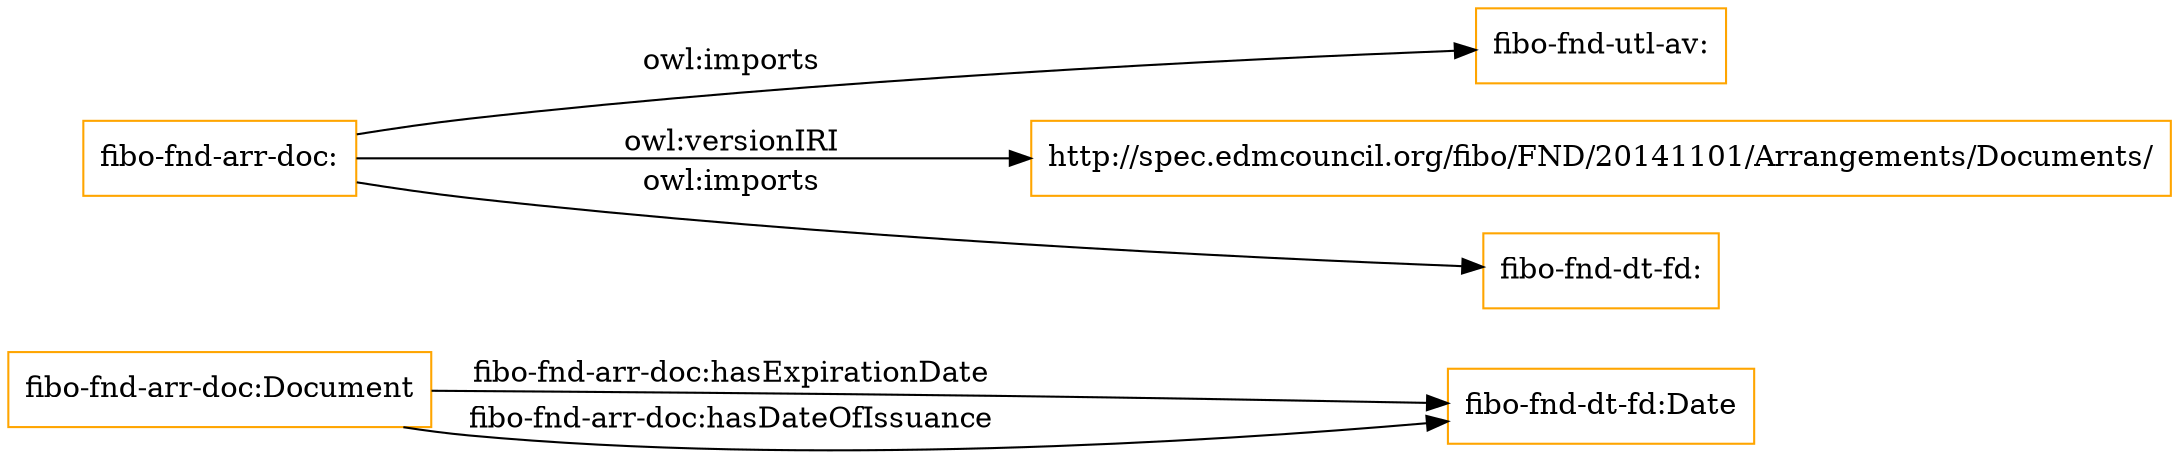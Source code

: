 digraph ar2dtool_diagram { 
rankdir=LR;
size="1501"
node [shape = rectangle, color="orange"]; "fibo-fnd-arr-doc:Document" ; /*classes style*/
	"fibo-fnd-arr-doc:" -> "fibo-fnd-utl-av:" [ label = "owl:imports" ];
	"fibo-fnd-arr-doc:" -> "http://spec.edmcouncil.org/fibo/FND/20141101/Arrangements/Documents/" [ label = "owl:versionIRI" ];
	"fibo-fnd-arr-doc:" -> "fibo-fnd-dt-fd:" [ label = "owl:imports" ];
	"fibo-fnd-arr-doc:Document" -> "fibo-fnd-dt-fd:Date" [ label = "fibo-fnd-arr-doc:hasExpirationDate" ];
	"fibo-fnd-arr-doc:Document" -> "fibo-fnd-dt-fd:Date" [ label = "fibo-fnd-arr-doc:hasDateOfIssuance" ];

}
